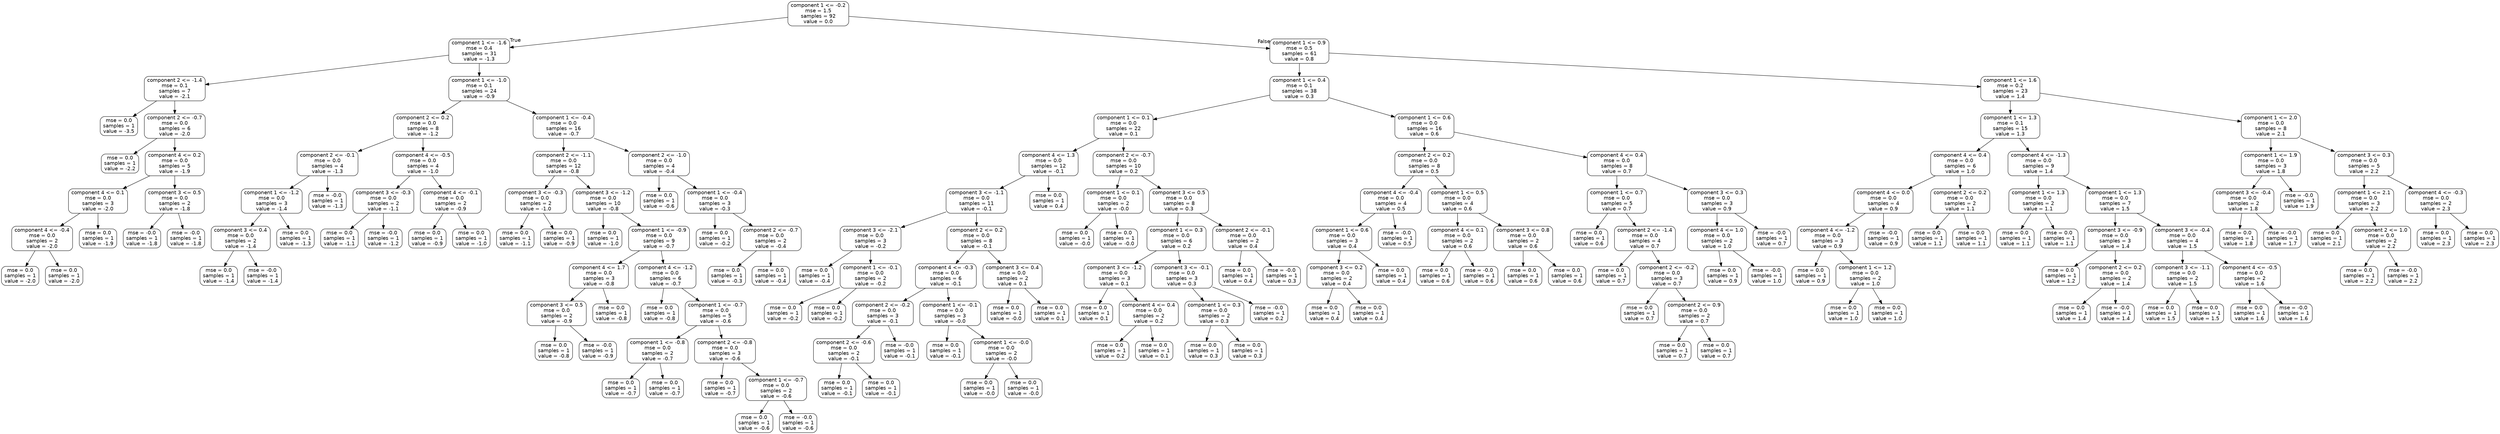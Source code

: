 digraph Tree {
node [shape=box, style="rounded", color="black", fontname=helvetica] ;
edge [fontname=helvetica] ;
0 [label="component 1 <= -0.2\nmse = 1.5\nsamples = 92\nvalue = 0.0"] ;
1 [label="component 1 <= -1.6\nmse = 0.4\nsamples = 31\nvalue = -1.3"] ;
0 -> 1 [labeldistance=2.5, labelangle=45, headlabel="True"] ;
2 [label="component 2 <= -1.4\nmse = 0.1\nsamples = 7\nvalue = -2.1"] ;
1 -> 2 ;
3 [label="mse = 0.0\nsamples = 1\nvalue = -3.5"] ;
2 -> 3 ;
4 [label="component 2 <= -0.7\nmse = 0.0\nsamples = 6\nvalue = -2.0"] ;
2 -> 4 ;
5 [label="mse = 0.0\nsamples = 1\nvalue = -2.2"] ;
4 -> 5 ;
6 [label="component 4 <= 0.2\nmse = 0.0\nsamples = 5\nvalue = -1.9"] ;
4 -> 6 ;
7 [label="component 4 <= 0.1\nmse = 0.0\nsamples = 3\nvalue = -2.0"] ;
6 -> 7 ;
8 [label="component 4 <= -0.4\nmse = 0.0\nsamples = 2\nvalue = -2.0"] ;
7 -> 8 ;
9 [label="mse = 0.0\nsamples = 1\nvalue = -2.0"] ;
8 -> 9 ;
10 [label="mse = 0.0\nsamples = 1\nvalue = -2.0"] ;
8 -> 10 ;
11 [label="mse = 0.0\nsamples = 1\nvalue = -1.9"] ;
7 -> 11 ;
12 [label="component 3 <= 0.5\nmse = 0.0\nsamples = 2\nvalue = -1.8"] ;
6 -> 12 ;
13 [label="mse = -0.0\nsamples = 1\nvalue = -1.8"] ;
12 -> 13 ;
14 [label="mse = -0.0\nsamples = 1\nvalue = -1.8"] ;
12 -> 14 ;
15 [label="component 1 <= -1.0\nmse = 0.1\nsamples = 24\nvalue = -0.9"] ;
1 -> 15 ;
16 [label="component 2 <= 0.2\nmse = 0.0\nsamples = 8\nvalue = -1.2"] ;
15 -> 16 ;
17 [label="component 2 <= -0.1\nmse = 0.0\nsamples = 4\nvalue = -1.3"] ;
16 -> 17 ;
18 [label="component 1 <= -1.2\nmse = 0.0\nsamples = 3\nvalue = -1.4"] ;
17 -> 18 ;
19 [label="component 3 <= 0.4\nmse = 0.0\nsamples = 2\nvalue = -1.4"] ;
18 -> 19 ;
20 [label="mse = 0.0\nsamples = 1\nvalue = -1.4"] ;
19 -> 20 ;
21 [label="mse = -0.0\nsamples = 1\nvalue = -1.4"] ;
19 -> 21 ;
22 [label="mse = 0.0\nsamples = 1\nvalue = -1.3"] ;
18 -> 22 ;
23 [label="mse = -0.0\nsamples = 1\nvalue = -1.3"] ;
17 -> 23 ;
24 [label="component 4 <= -0.5\nmse = 0.0\nsamples = 4\nvalue = -1.0"] ;
16 -> 24 ;
25 [label="component 3 <= -0.3\nmse = 0.0\nsamples = 2\nvalue = -1.1"] ;
24 -> 25 ;
26 [label="mse = 0.0\nsamples = 1\nvalue = -1.1"] ;
25 -> 26 ;
27 [label="mse = -0.0\nsamples = 1\nvalue = -1.2"] ;
25 -> 27 ;
28 [label="component 4 <= -0.1\nmse = 0.0\nsamples = 2\nvalue = -0.9"] ;
24 -> 28 ;
29 [label="mse = 0.0\nsamples = 1\nvalue = -0.9"] ;
28 -> 29 ;
30 [label="mse = 0.0\nsamples = 1\nvalue = -1.0"] ;
28 -> 30 ;
31 [label="component 1 <= -0.4\nmse = 0.0\nsamples = 16\nvalue = -0.7"] ;
15 -> 31 ;
32 [label="component 2 <= -1.1\nmse = 0.0\nsamples = 12\nvalue = -0.8"] ;
31 -> 32 ;
33 [label="component 3 <= -0.3\nmse = 0.0\nsamples = 2\nvalue = -1.0"] ;
32 -> 33 ;
34 [label="mse = 0.0\nsamples = 1\nvalue = -1.1"] ;
33 -> 34 ;
35 [label="mse = 0.0\nsamples = 1\nvalue = -0.9"] ;
33 -> 35 ;
36 [label="component 3 <= -1.2\nmse = 0.0\nsamples = 10\nvalue = -0.8"] ;
32 -> 36 ;
37 [label="mse = 0.0\nsamples = 1\nvalue = -1.0"] ;
36 -> 37 ;
38 [label="component 1 <= -0.9\nmse = 0.0\nsamples = 9\nvalue = -0.7"] ;
36 -> 38 ;
39 [label="component 4 <= 1.7\nmse = 0.0\nsamples = 3\nvalue = -0.8"] ;
38 -> 39 ;
40 [label="component 3 <= 0.5\nmse = 0.0\nsamples = 2\nvalue = -0.9"] ;
39 -> 40 ;
41 [label="mse = 0.0\nsamples = 1\nvalue = -0.8"] ;
40 -> 41 ;
42 [label="mse = -0.0\nsamples = 1\nvalue = -0.9"] ;
40 -> 42 ;
43 [label="mse = 0.0\nsamples = 1\nvalue = -0.8"] ;
39 -> 43 ;
44 [label="component 4 <= -1.2\nmse = 0.0\nsamples = 6\nvalue = -0.7"] ;
38 -> 44 ;
45 [label="mse = 0.0\nsamples = 1\nvalue = -0.8"] ;
44 -> 45 ;
46 [label="component 1 <= -0.7\nmse = 0.0\nsamples = 5\nvalue = -0.6"] ;
44 -> 46 ;
47 [label="component 1 <= -0.8\nmse = 0.0\nsamples = 2\nvalue = -0.7"] ;
46 -> 47 ;
48 [label="mse = 0.0\nsamples = 1\nvalue = -0.7"] ;
47 -> 48 ;
49 [label="mse = 0.0\nsamples = 1\nvalue = -0.7"] ;
47 -> 49 ;
50 [label="component 2 <= -0.8\nmse = 0.0\nsamples = 3\nvalue = -0.6"] ;
46 -> 50 ;
51 [label="mse = 0.0\nsamples = 1\nvalue = -0.7"] ;
50 -> 51 ;
52 [label="component 1 <= -0.7\nmse = 0.0\nsamples = 2\nvalue = -0.6"] ;
50 -> 52 ;
53 [label="mse = 0.0\nsamples = 1\nvalue = -0.6"] ;
52 -> 53 ;
54 [label="mse = -0.0\nsamples = 1\nvalue = -0.6"] ;
52 -> 54 ;
55 [label="component 2 <= -1.0\nmse = 0.0\nsamples = 4\nvalue = -0.4"] ;
31 -> 55 ;
56 [label="mse = 0.0\nsamples = 1\nvalue = -0.6"] ;
55 -> 56 ;
57 [label="component 1 <= -0.4\nmse = 0.0\nsamples = 3\nvalue = -0.3"] ;
55 -> 57 ;
58 [label="mse = 0.0\nsamples = 1\nvalue = -0.2"] ;
57 -> 58 ;
59 [label="component 2 <= -0.7\nmse = 0.0\nsamples = 2\nvalue = -0.4"] ;
57 -> 59 ;
60 [label="mse = 0.0\nsamples = 1\nvalue = -0.3"] ;
59 -> 60 ;
61 [label="mse = 0.0\nsamples = 1\nvalue = -0.4"] ;
59 -> 61 ;
62 [label="component 1 <= 0.9\nmse = 0.5\nsamples = 61\nvalue = 0.8"] ;
0 -> 62 [labeldistance=2.5, labelangle=-45, headlabel="False"] ;
63 [label="component 1 <= 0.4\nmse = 0.1\nsamples = 38\nvalue = 0.3"] ;
62 -> 63 ;
64 [label="component 1 <= 0.1\nmse = 0.0\nsamples = 22\nvalue = 0.1"] ;
63 -> 64 ;
65 [label="component 4 <= 1.3\nmse = 0.0\nsamples = 12\nvalue = -0.1"] ;
64 -> 65 ;
66 [label="component 3 <= -1.1\nmse = 0.0\nsamples = 11\nvalue = -0.1"] ;
65 -> 66 ;
67 [label="component 3 <= -2.1\nmse = 0.0\nsamples = 3\nvalue = -0.2"] ;
66 -> 67 ;
68 [label="mse = 0.0\nsamples = 1\nvalue = -0.4"] ;
67 -> 68 ;
69 [label="component 1 <= -0.1\nmse = 0.0\nsamples = 2\nvalue = -0.2"] ;
67 -> 69 ;
70 [label="mse = 0.0\nsamples = 1\nvalue = -0.2"] ;
69 -> 70 ;
71 [label="mse = 0.0\nsamples = 1\nvalue = -0.2"] ;
69 -> 71 ;
72 [label="component 2 <= 0.2\nmse = 0.0\nsamples = 8\nvalue = -0.1"] ;
66 -> 72 ;
73 [label="component 4 <= -0.3\nmse = 0.0\nsamples = 6\nvalue = -0.1"] ;
72 -> 73 ;
74 [label="component 2 <= -0.2\nmse = 0.0\nsamples = 3\nvalue = -0.1"] ;
73 -> 74 ;
75 [label="component 2 <= -0.6\nmse = 0.0\nsamples = 2\nvalue = -0.1"] ;
74 -> 75 ;
76 [label="mse = 0.0\nsamples = 1\nvalue = -0.1"] ;
75 -> 76 ;
77 [label="mse = 0.0\nsamples = 1\nvalue = -0.1"] ;
75 -> 77 ;
78 [label="mse = -0.0\nsamples = 1\nvalue = -0.1"] ;
74 -> 78 ;
79 [label="component 1 <= -0.1\nmse = 0.0\nsamples = 3\nvalue = -0.0"] ;
73 -> 79 ;
80 [label="mse = 0.0\nsamples = 1\nvalue = -0.1"] ;
79 -> 80 ;
81 [label="component 1 <= -0.0\nmse = 0.0\nsamples = 2\nvalue = -0.0"] ;
79 -> 81 ;
82 [label="mse = 0.0\nsamples = 1\nvalue = -0.0"] ;
81 -> 82 ;
83 [label="mse = 0.0\nsamples = 1\nvalue = -0.0"] ;
81 -> 83 ;
84 [label="component 3 <= 0.4\nmse = 0.0\nsamples = 2\nvalue = 0.1"] ;
72 -> 84 ;
85 [label="mse = 0.0\nsamples = 1\nvalue = -0.0"] ;
84 -> 85 ;
86 [label="mse = 0.0\nsamples = 1\nvalue = 0.1"] ;
84 -> 86 ;
87 [label="mse = 0.0\nsamples = 1\nvalue = 0.4"] ;
65 -> 87 ;
88 [label="component 2 <= -0.7\nmse = 0.0\nsamples = 10\nvalue = 0.2"] ;
64 -> 88 ;
89 [label="component 1 <= 0.1\nmse = 0.0\nsamples = 2\nvalue = -0.0"] ;
88 -> 89 ;
90 [label="mse = 0.0\nsamples = 1\nvalue = -0.0"] ;
89 -> 90 ;
91 [label="mse = 0.0\nsamples = 1\nvalue = -0.0"] ;
89 -> 91 ;
92 [label="component 3 <= 0.5\nmse = 0.0\nsamples = 8\nvalue = 0.3"] ;
88 -> 92 ;
93 [label="component 1 <= 0.3\nmse = 0.0\nsamples = 6\nvalue = 0.2"] ;
92 -> 93 ;
94 [label="component 3 <= -1.2\nmse = 0.0\nsamples = 3\nvalue = 0.1"] ;
93 -> 94 ;
95 [label="mse = 0.0\nsamples = 1\nvalue = 0.1"] ;
94 -> 95 ;
96 [label="component 4 <= 0.4\nmse = 0.0\nsamples = 2\nvalue = 0.2"] ;
94 -> 96 ;
97 [label="mse = 0.0\nsamples = 1\nvalue = 0.2"] ;
96 -> 97 ;
98 [label="mse = 0.0\nsamples = 1\nvalue = 0.1"] ;
96 -> 98 ;
99 [label="component 3 <= -0.1\nmse = 0.0\nsamples = 3\nvalue = 0.3"] ;
93 -> 99 ;
100 [label="component 1 <= 0.3\nmse = 0.0\nsamples = 2\nvalue = 0.3"] ;
99 -> 100 ;
101 [label="mse = 0.0\nsamples = 1\nvalue = 0.3"] ;
100 -> 101 ;
102 [label="mse = 0.0\nsamples = 1\nvalue = 0.3"] ;
100 -> 102 ;
103 [label="mse = -0.0\nsamples = 1\nvalue = 0.2"] ;
99 -> 103 ;
104 [label="component 2 <= -0.1\nmse = 0.0\nsamples = 2\nvalue = 0.4"] ;
92 -> 104 ;
105 [label="mse = 0.0\nsamples = 1\nvalue = 0.4"] ;
104 -> 105 ;
106 [label="mse = -0.0\nsamples = 1\nvalue = 0.3"] ;
104 -> 106 ;
107 [label="component 1 <= 0.6\nmse = 0.0\nsamples = 16\nvalue = 0.6"] ;
63 -> 107 ;
108 [label="component 2 <= 0.2\nmse = 0.0\nsamples = 8\nvalue = 0.5"] ;
107 -> 108 ;
109 [label="component 4 <= -0.4\nmse = 0.0\nsamples = 4\nvalue = 0.5"] ;
108 -> 109 ;
110 [label="component 1 <= 0.6\nmse = 0.0\nsamples = 3\nvalue = 0.4"] ;
109 -> 110 ;
111 [label="component 3 <= 0.2\nmse = 0.0\nsamples = 2\nvalue = 0.4"] ;
110 -> 111 ;
112 [label="mse = 0.0\nsamples = 1\nvalue = 0.4"] ;
111 -> 112 ;
113 [label="mse = 0.0\nsamples = 1\nvalue = 0.4"] ;
111 -> 113 ;
114 [label="mse = 0.0\nsamples = 1\nvalue = 0.4"] ;
110 -> 114 ;
115 [label="mse = -0.0\nsamples = 1\nvalue = 0.5"] ;
109 -> 115 ;
116 [label="component 1 <= 0.5\nmse = 0.0\nsamples = 4\nvalue = 0.6"] ;
108 -> 116 ;
117 [label="component 4 <= 0.1\nmse = 0.0\nsamples = 2\nvalue = 0.6"] ;
116 -> 117 ;
118 [label="mse = 0.0\nsamples = 1\nvalue = 0.6"] ;
117 -> 118 ;
119 [label="mse = -0.0\nsamples = 1\nvalue = 0.6"] ;
117 -> 119 ;
120 [label="component 3 <= 0.8\nmse = 0.0\nsamples = 2\nvalue = 0.6"] ;
116 -> 120 ;
121 [label="mse = 0.0\nsamples = 1\nvalue = 0.6"] ;
120 -> 121 ;
122 [label="mse = 0.0\nsamples = 1\nvalue = 0.6"] ;
120 -> 122 ;
123 [label="component 4 <= 0.4\nmse = 0.0\nsamples = 8\nvalue = 0.7"] ;
107 -> 123 ;
124 [label="component 1 <= 0.7\nmse = 0.0\nsamples = 5\nvalue = 0.7"] ;
123 -> 124 ;
125 [label="mse = 0.0\nsamples = 1\nvalue = 0.6"] ;
124 -> 125 ;
126 [label="component 2 <= -1.4\nmse = 0.0\nsamples = 4\nvalue = 0.7"] ;
124 -> 126 ;
127 [label="mse = 0.0\nsamples = 1\nvalue = 0.7"] ;
126 -> 127 ;
128 [label="component 2 <= -0.2\nmse = 0.0\nsamples = 3\nvalue = 0.7"] ;
126 -> 128 ;
129 [label="mse = 0.0\nsamples = 1\nvalue = 0.7"] ;
128 -> 129 ;
130 [label="component 2 <= 0.9\nmse = 0.0\nsamples = 2\nvalue = 0.7"] ;
128 -> 130 ;
131 [label="mse = 0.0\nsamples = 1\nvalue = 0.7"] ;
130 -> 131 ;
132 [label="mse = 0.0\nsamples = 1\nvalue = 0.7"] ;
130 -> 132 ;
133 [label="component 3 <= 0.3\nmse = 0.0\nsamples = 3\nvalue = 0.9"] ;
123 -> 133 ;
134 [label="component 4 <= 1.0\nmse = 0.0\nsamples = 2\nvalue = 1.0"] ;
133 -> 134 ;
135 [label="mse = 0.0\nsamples = 1\nvalue = 0.9"] ;
134 -> 135 ;
136 [label="mse = -0.0\nsamples = 1\nvalue = 1.0"] ;
134 -> 136 ;
137 [label="mse = -0.0\nsamples = 1\nvalue = 0.7"] ;
133 -> 137 ;
138 [label="component 1 <= 1.6\nmse = 0.2\nsamples = 23\nvalue = 1.4"] ;
62 -> 138 ;
139 [label="component 1 <= 1.3\nmse = 0.1\nsamples = 15\nvalue = 1.3"] ;
138 -> 139 ;
140 [label="component 4 <= 0.4\nmse = 0.0\nsamples = 6\nvalue = 1.0"] ;
139 -> 140 ;
141 [label="component 4 <= 0.0\nmse = 0.0\nsamples = 4\nvalue = 0.9"] ;
140 -> 141 ;
142 [label="component 4 <= -1.2\nmse = 0.0\nsamples = 3\nvalue = 0.9"] ;
141 -> 142 ;
143 [label="mse = 0.0\nsamples = 1\nvalue = 0.9"] ;
142 -> 143 ;
144 [label="component 1 <= 1.2\nmse = 0.0\nsamples = 2\nvalue = 1.0"] ;
142 -> 144 ;
145 [label="mse = 0.0\nsamples = 1\nvalue = 1.0"] ;
144 -> 145 ;
146 [label="mse = 0.0\nsamples = 1\nvalue = 1.0"] ;
144 -> 146 ;
147 [label="mse = -0.0\nsamples = 1\nvalue = 0.9"] ;
141 -> 147 ;
148 [label="component 2 <= 0.2\nmse = 0.0\nsamples = 2\nvalue = 1.1"] ;
140 -> 148 ;
149 [label="mse = 0.0\nsamples = 1\nvalue = 1.1"] ;
148 -> 149 ;
150 [label="mse = 0.0\nsamples = 1\nvalue = 1.1"] ;
148 -> 150 ;
151 [label="component 4 <= -1.3\nmse = 0.0\nsamples = 9\nvalue = 1.4"] ;
139 -> 151 ;
152 [label="component 1 <= 1.3\nmse = 0.0\nsamples = 2\nvalue = 1.1"] ;
151 -> 152 ;
153 [label="mse = 0.0\nsamples = 1\nvalue = 1.1"] ;
152 -> 153 ;
154 [label="mse = 0.0\nsamples = 1\nvalue = 1.1"] ;
152 -> 154 ;
155 [label="component 1 <= 1.3\nmse = 0.0\nsamples = 7\nvalue = 1.5"] ;
151 -> 155 ;
156 [label="component 3 <= -0.9\nmse = 0.0\nsamples = 3\nvalue = 1.4"] ;
155 -> 156 ;
157 [label="mse = 0.0\nsamples = 1\nvalue = 1.2"] ;
156 -> 157 ;
158 [label="component 2 <= 0.2\nmse = 0.0\nsamples = 2\nvalue = 1.4"] ;
156 -> 158 ;
159 [label="mse = 0.0\nsamples = 1\nvalue = 1.4"] ;
158 -> 159 ;
160 [label="mse = -0.0\nsamples = 1\nvalue = 1.4"] ;
158 -> 160 ;
161 [label="component 3 <= -0.4\nmse = 0.0\nsamples = 4\nvalue = 1.5"] ;
155 -> 161 ;
162 [label="component 3 <= -1.1\nmse = 0.0\nsamples = 2\nvalue = 1.5"] ;
161 -> 162 ;
163 [label="mse = 0.0\nsamples = 1\nvalue = 1.5"] ;
162 -> 163 ;
164 [label="mse = 0.0\nsamples = 1\nvalue = 1.5"] ;
162 -> 164 ;
165 [label="component 4 <= -0.5\nmse = 0.0\nsamples = 2\nvalue = 1.6"] ;
161 -> 165 ;
166 [label="mse = 0.0\nsamples = 1\nvalue = 1.6"] ;
165 -> 166 ;
167 [label="mse = -0.0\nsamples = 1\nvalue = 1.6"] ;
165 -> 167 ;
168 [label="component 1 <= 2.0\nmse = 0.0\nsamples = 8\nvalue = 2.1"] ;
138 -> 168 ;
169 [label="component 1 <= 1.9\nmse = 0.0\nsamples = 3\nvalue = 1.8"] ;
168 -> 169 ;
170 [label="component 3 <= -0.4\nmse = 0.0\nsamples = 2\nvalue = 1.8"] ;
169 -> 170 ;
171 [label="mse = 0.0\nsamples = 1\nvalue = 1.8"] ;
170 -> 171 ;
172 [label="mse = -0.0\nsamples = 1\nvalue = 1.7"] ;
170 -> 172 ;
173 [label="mse = -0.0\nsamples = 1\nvalue = 1.9"] ;
169 -> 173 ;
174 [label="component 3 <= 0.3\nmse = 0.0\nsamples = 5\nvalue = 2.2"] ;
168 -> 174 ;
175 [label="component 1 <= 2.1\nmse = 0.0\nsamples = 3\nvalue = 2.2"] ;
174 -> 175 ;
176 [label="mse = 0.0\nsamples = 1\nvalue = 2.1"] ;
175 -> 176 ;
177 [label="component 2 <= 1.0\nmse = 0.0\nsamples = 2\nvalue = 2.2"] ;
175 -> 177 ;
178 [label="mse = 0.0\nsamples = 1\nvalue = 2.2"] ;
177 -> 178 ;
179 [label="mse = -0.0\nsamples = 1\nvalue = 2.2"] ;
177 -> 179 ;
180 [label="component 4 <= -0.3\nmse = 0.0\nsamples = 2\nvalue = 2.3"] ;
174 -> 180 ;
181 [label="mse = 0.0\nsamples = 1\nvalue = 2.3"] ;
180 -> 181 ;
182 [label="mse = 0.0\nsamples = 1\nvalue = 2.3"] ;
180 -> 182 ;
}